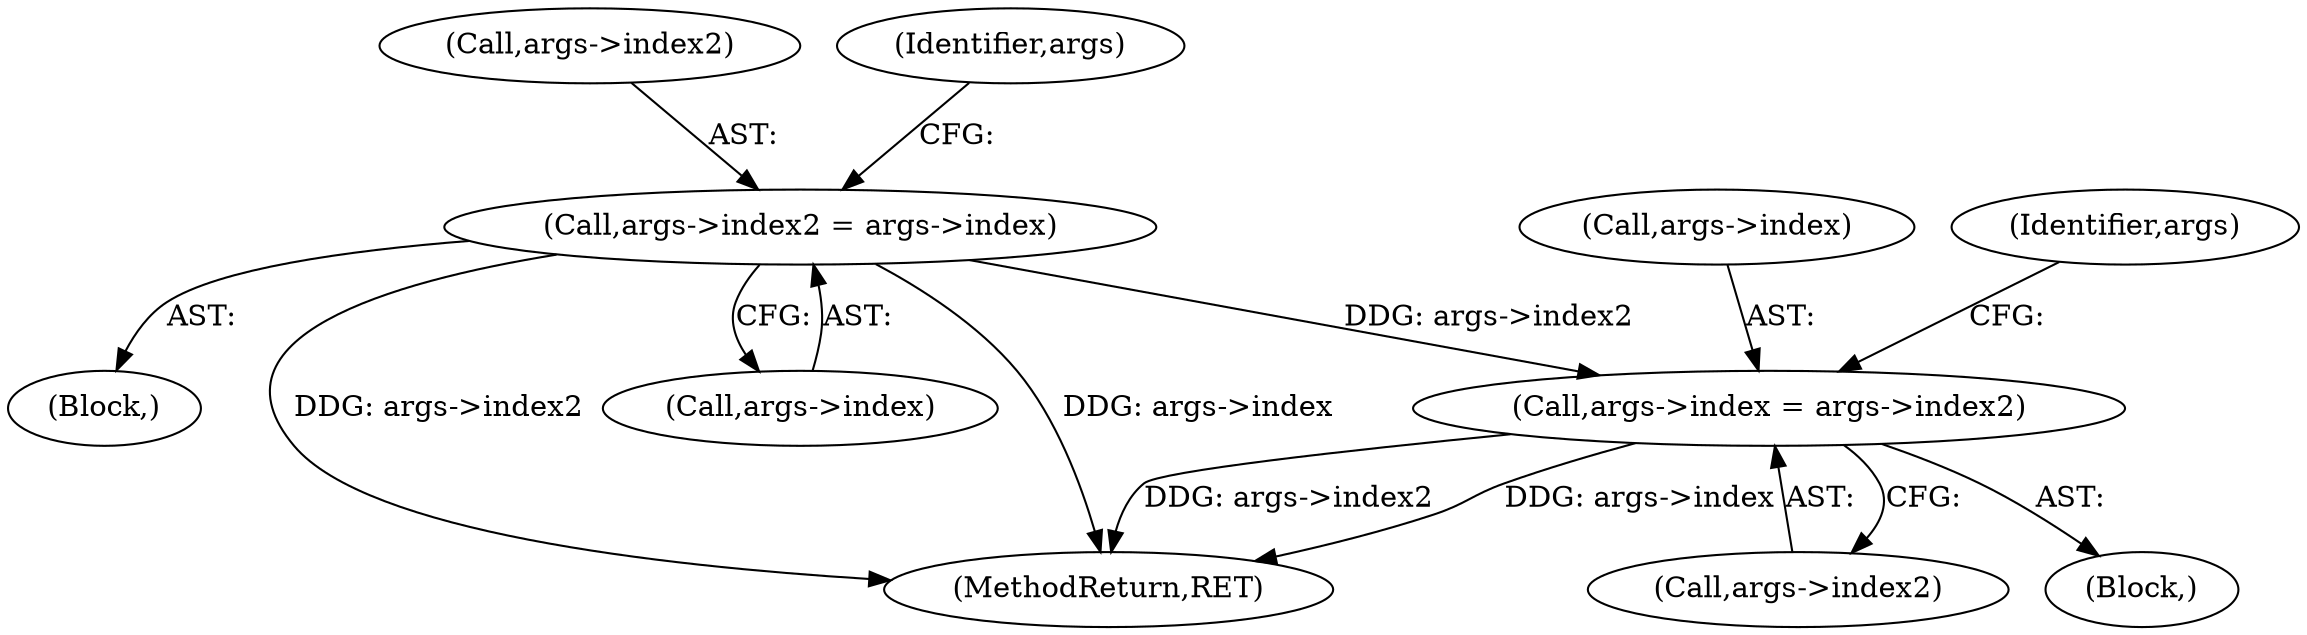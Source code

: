 digraph "0_linux_8275cdd0e7ac550dcce2b3ef6d2fb3b808c1ae59_0@pointer" {
"1000385" [label="(Call,args->index = args->index2)"];
"1000221" [label="(Call,args->index2 = args->index)"];
"1000538" [label="(MethodReturn,RET)"];
"1000389" [label="(Call,args->index2)"];
"1000385" [label="(Call,args->index = args->index2)"];
"1000221" [label="(Call,args->index2 = args->index)"];
"1000225" [label="(Call,args->index)"];
"1000386" [label="(Call,args->index)"];
"1000394" [label="(Identifier,args)"];
"1000222" [label="(Call,args->index2)"];
"1000192" [label="(Block,)"];
"1000230" [label="(Identifier,args)"];
"1000376" [label="(Block,)"];
"1000385" -> "1000376"  [label="AST: "];
"1000385" -> "1000389"  [label="CFG: "];
"1000386" -> "1000385"  [label="AST: "];
"1000389" -> "1000385"  [label="AST: "];
"1000394" -> "1000385"  [label="CFG: "];
"1000385" -> "1000538"  [label="DDG: args->index2"];
"1000385" -> "1000538"  [label="DDG: args->index"];
"1000221" -> "1000385"  [label="DDG: args->index2"];
"1000221" -> "1000192"  [label="AST: "];
"1000221" -> "1000225"  [label="CFG: "];
"1000222" -> "1000221"  [label="AST: "];
"1000225" -> "1000221"  [label="AST: "];
"1000230" -> "1000221"  [label="CFG: "];
"1000221" -> "1000538"  [label="DDG: args->index"];
"1000221" -> "1000538"  [label="DDG: args->index2"];
}
